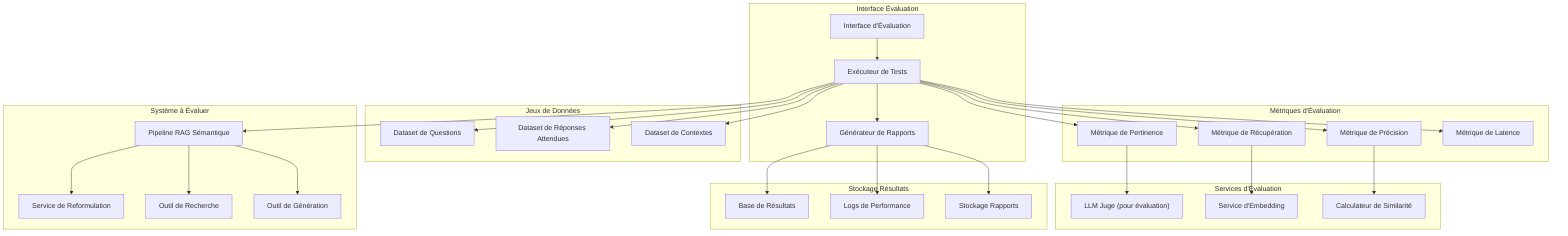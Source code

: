 %%{config: {'theme':'base', 'themeVariables': {'primaryColor':'#2E4057', 'primaryTextColor':'#FFFFFF', 'primaryBorderColor':'#1A2332', 'lineColor':'#4A90A4', 'secondaryColor':'#87CEEB', 'tertiaryColor':'#F0F8FF'}}}%%
graph TD
    subgraph Interface Évaluation
        Eval_Interface["Interface d'Évaluation"]
        Test_Runner["Exécuteur de Tests"]
        Report_Generator["Générateur de Rapports"]
    end

    subgraph Jeux de Données
        Question_Dataset["Dataset de Questions"]
        Answer_Dataset["Dataset de Réponses Attendues"]
        Context_Dataset["Dataset de Contextes"]
    end

    subgraph Métriques d'Évaluation
        Relevance_Metric["Métrique de Pertinence"]
        Accuracy_Metric["Métrique de Précision"]
        Retrieval_Metric["Métrique de Récupération"]
        Latency_Metric["Métrique de Latence"]
    end

    subgraph Système à Évaluer
        Semantic_RAG_Pipeline["Pipeline RAG Sémantique"]
        Reformulation_Service["Service de Reformulation"]
        Semantic_Retrieval_Tool["Outil de Recherche"]
        Generation_Tool["Outil de Génération"]
    end

    subgraph Services d'Évaluation
        LLM_Judge["LLM Juge (pour évaluation)"]
        Embedding_Service["Service d'Embedding"]
        Similarity_Calculator["Calculateur de Similarité"]
    end

    subgraph Stockage Résultats
        Results_DB["Base de Résultats"]
        Performance_Logs["Logs de Performance"]
        Report_Storage["Stockage Rapports"]
    end

    %% Flux d'évaluation
    Eval_Interface --> Test_Runner
    Test_Runner --> Question_Dataset
    Test_Runner --> Answer_Dataset
    Test_Runner --> Context_Dataset
    
    %% Tests du pipeline
    Test_Runner --> Semantic_RAG_Pipeline
    Semantic_RAG_Pipeline --> Reformulation_Service
    Semantic_RAG_Pipeline --> Semantic_Retrieval_Tool
    Semantic_RAG_Pipeline --> Generation_Tool
    
    %% Calcul des métriques
    Test_Runner --> Relevance_Metric
    Test_Runner --> Accuracy_Metric
    Test_Runner --> Retrieval_Metric
    Test_Runner --> Latency_Metric
    
    %% Services d'évaluation
    Relevance_Metric --> LLM_Judge
    Accuracy_Metric --> Similarity_Calculator
    Retrieval_Metric --> Embedding_Service
    
    %% Génération de rapports
    Test_Runner --> Report_Generator
    Report_Generator --> Results_DB
    Report_Generator --> Performance_Logs
    Report_Generator --> Report_Storage